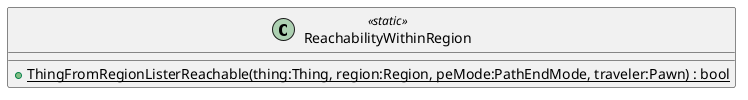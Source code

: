 @startuml
class ReachabilityWithinRegion <<static>> {
    + {static} ThingFromRegionListerReachable(thing:Thing, region:Region, peMode:PathEndMode, traveler:Pawn) : bool
}
@enduml
